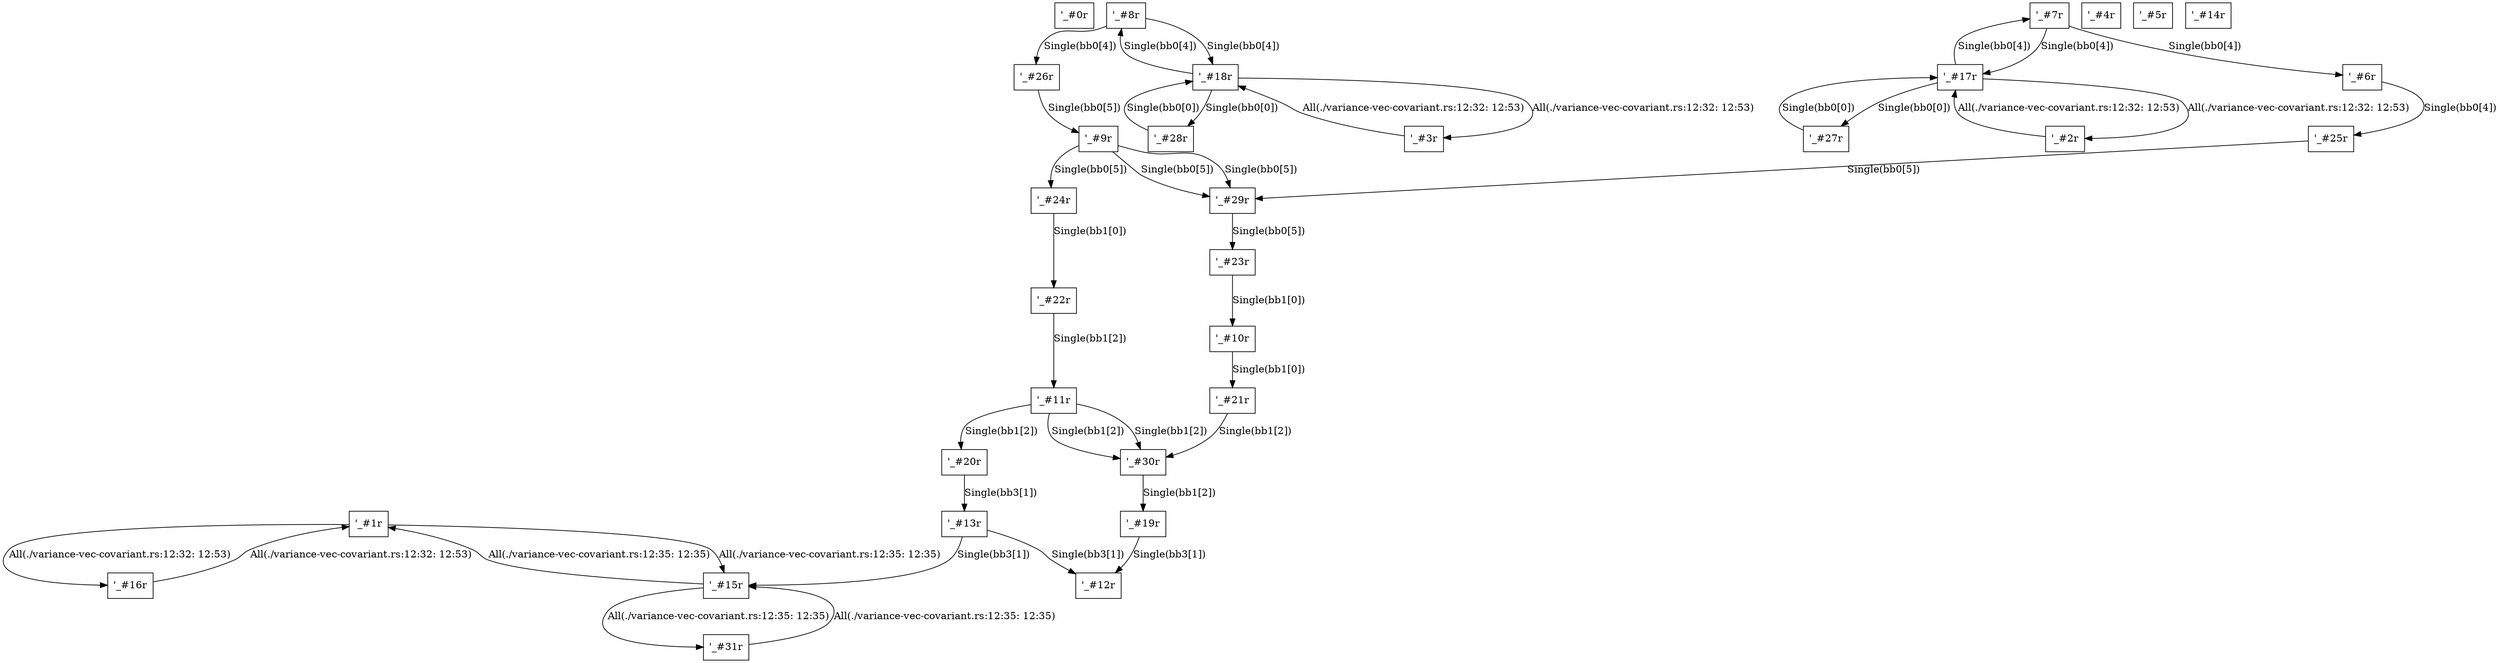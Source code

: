 digraph RegionInferenceContext {
    r0[label="\'_#0r"][shape="box"];
    r1[label="\'_#1r"][shape="box"];
    r2[label="\'_#2r"][shape="box"];
    r3[label="\'_#3r"][shape="box"];
    r4[label="\'_#4r"][shape="box"];
    r5[label="\'_#5r"][shape="box"];
    r6[label="\'_#6r"][shape="box"];
    r7[label="\'_#7r"][shape="box"];
    r8[label="\'_#8r"][shape="box"];
    r9[label="\'_#9r"][shape="box"];
    r10[label="\'_#10r"][shape="box"];
    r11[label="\'_#11r"][shape="box"];
    r12[label="\'_#12r"][shape="box"];
    r13[label="\'_#13r"][shape="box"];
    r14[label="\'_#14r"][shape="box"];
    r15[label="\'_#15r"][shape="box"];
    r16[label="\'_#16r"][shape="box"];
    r17[label="\'_#17r"][shape="box"];
    r18[label="\'_#18r"][shape="box"];
    r19[label="\'_#19r"][shape="box"];
    r20[label="\'_#20r"][shape="box"];
    r21[label="\'_#21r"][shape="box"];
    r22[label="\'_#22r"][shape="box"];
    r23[label="\'_#23r"][shape="box"];
    r24[label="\'_#24r"][shape="box"];
    r25[label="\'_#25r"][shape="box"];
    r26[label="\'_#26r"][shape="box"];
    r27[label="\'_#27r"][shape="box"];
    r28[label="\'_#28r"][shape="box"];
    r29[label="\'_#29r"][shape="box"];
    r30[label="\'_#30r"][shape="box"];
    r31[label="\'_#31r"][shape="box"];
    r7 -> r17[label="Single(bb0[4])"];
    r17 -> r7[label="Single(bb0[4])"];
    r8 -> r18[label="Single(bb0[4])"];
    r18 -> r8[label="Single(bb0[4])"];
    r27 -> r17[label="Single(bb0[0])"];
    r17 -> r27[label="Single(bb0[0])"];
    r28 -> r18[label="Single(bb0[0])"];
    r18 -> r28[label="Single(bb0[0])"];
    r6 -> r25[label="Single(bb0[4])"];
    r8 -> r26[label="Single(bb0[4])"];
    r7 -> r6[label="Single(bb0[4])"];
    r29 -> r23[label="Single(bb0[5])"];
    r9 -> r24[label="Single(bb0[5])"];
    r9 -> r29[label="Single(bb0[5])"];
    r9 -> r29[label="Single(bb0[5])"];
    r25 -> r29[label="Single(bb0[5])"];
    r26 -> r9[label="Single(bb0[5])"];
    r10 -> r21[label="Single(bb1[0])"];
    r24 -> r22[label="Single(bb1[0])"];
    r23 -> r10[label="Single(bb1[0])"];
    r30 -> r19[label="Single(bb1[2])"];
    r11 -> r20[label="Single(bb1[2])"];
    r11 -> r30[label="Single(bb1[2])"];
    r11 -> r30[label="Single(bb1[2])"];
    r21 -> r30[label="Single(bb1[2])"];
    r22 -> r11[label="Single(bb1[2])"];
    r13 -> r15[label="Single(bb3[1])"];
    r13 -> r12[label="Single(bb3[1])"];
    r19 -> r12[label="Single(bb3[1])"];
    r20 -> r13[label="Single(bb3[1])"];
    r16 -> r1[label="All(./variance-vec-covariant.rs:12:32: 12:53)"];
    r1 -> r16[label="All(./variance-vec-covariant.rs:12:32: 12:53)"];
    r17 -> r2[label="All(./variance-vec-covariant.rs:12:32: 12:53)"];
    r2 -> r17[label="All(./variance-vec-covariant.rs:12:32: 12:53)"];
    r18 -> r3[label="All(./variance-vec-covariant.rs:12:32: 12:53)"];
    r3 -> r18[label="All(./variance-vec-covariant.rs:12:32: 12:53)"];
    r15 -> r1[label="All(./variance-vec-covariant.rs:12:35: 12:35)"];
    r1 -> r15[label="All(./variance-vec-covariant.rs:12:35: 12:35)"];
    r15 -> r31[label="All(./variance-vec-covariant.rs:12:35: 12:35)"];
    r31 -> r15[label="All(./variance-vec-covariant.rs:12:35: 12:35)"];
}

